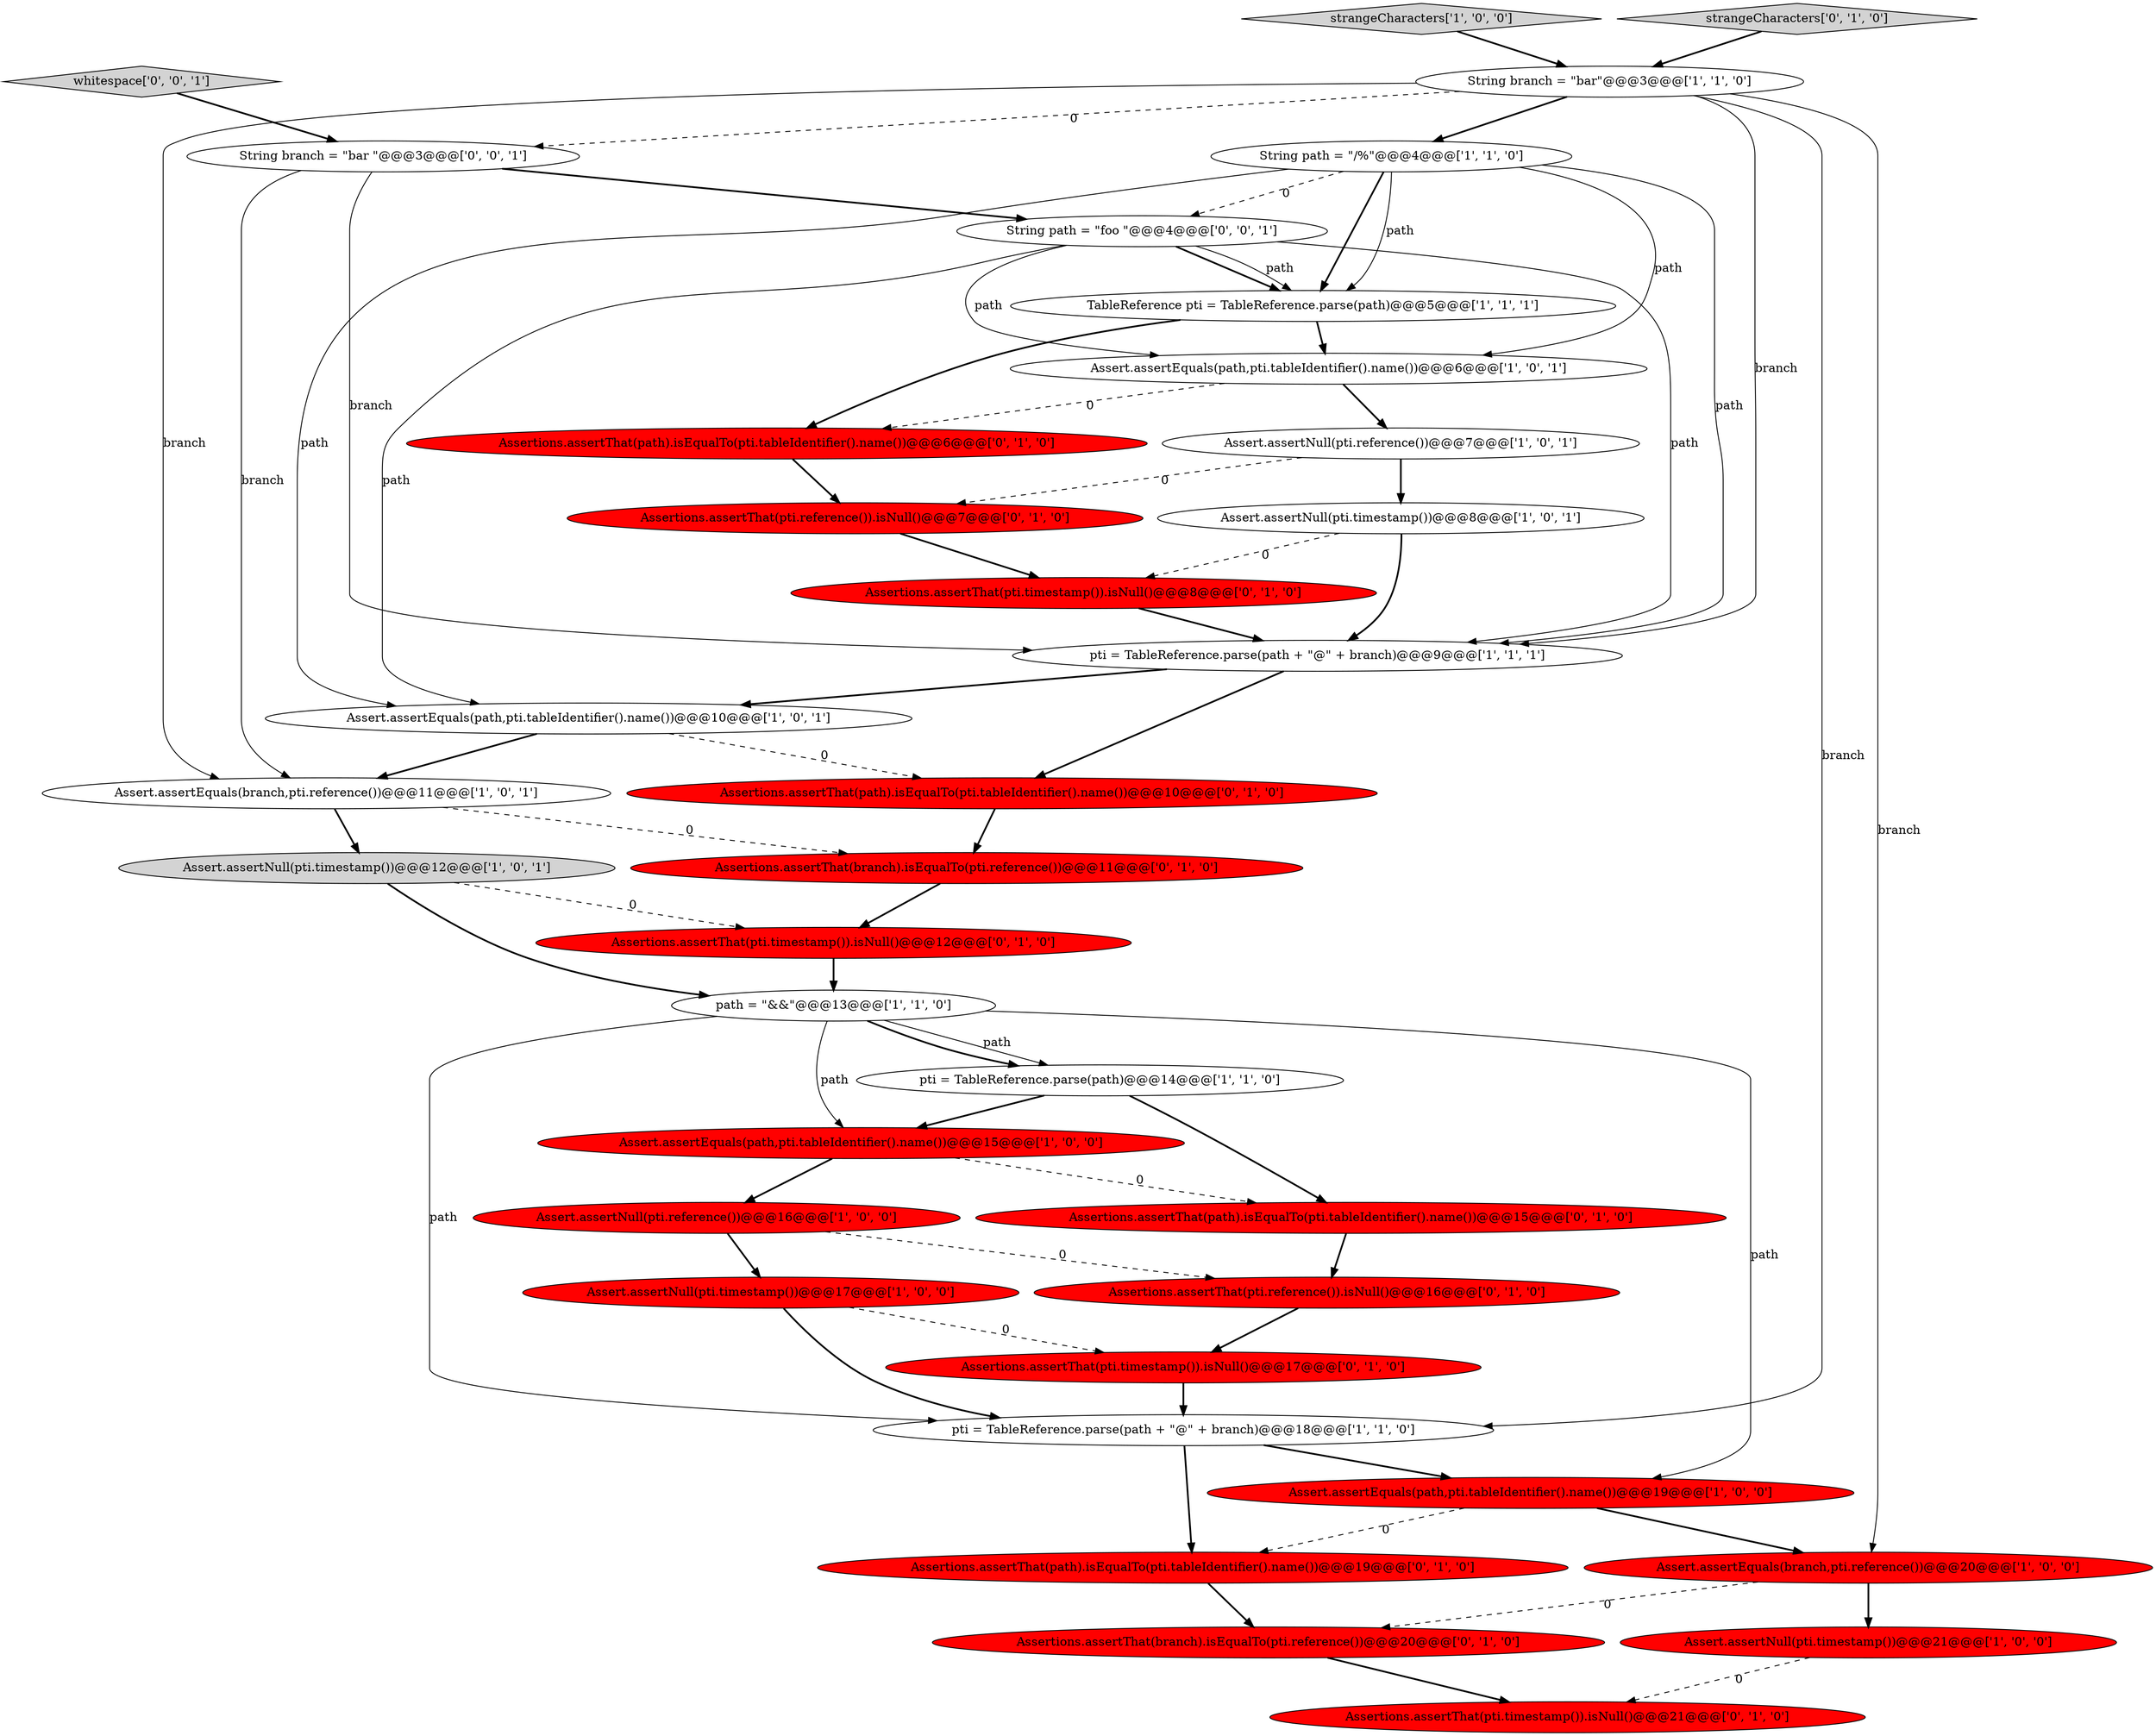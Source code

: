 digraph {
0 [style = filled, label = "Assert.assertNull(pti.reference())@@@7@@@['1', '0', '1']", fillcolor = white, shape = ellipse image = "AAA0AAABBB1BBB"];
10 [style = filled, label = "Assert.assertNull(pti.reference())@@@16@@@['1', '0', '0']", fillcolor = red, shape = ellipse image = "AAA1AAABBB1BBB"];
2 [style = filled, label = "Assert.assertEquals(branch,pti.reference())@@@20@@@['1', '0', '0']", fillcolor = red, shape = ellipse image = "AAA1AAABBB1BBB"];
29 [style = filled, label = "Assertions.assertThat(branch).isEqualTo(pti.reference())@@@20@@@['0', '1', '0']", fillcolor = red, shape = ellipse image = "AAA1AAABBB2BBB"];
17 [style = filled, label = "Assert.assertEquals(path,pti.tableIdentifier().name())@@@6@@@['1', '0', '1']", fillcolor = white, shape = ellipse image = "AAA0AAABBB1BBB"];
14 [style = filled, label = "pti = TableReference.parse(path + \"@\" + branch)@@@18@@@['1', '1', '0']", fillcolor = white, shape = ellipse image = "AAA0AAABBB1BBB"];
34 [style = filled, label = "String path = \"foo \"@@@4@@@['0', '0', '1']", fillcolor = white, shape = ellipse image = "AAA0AAABBB3BBB"];
9 [style = filled, label = "Assert.assertNull(pti.timestamp())@@@17@@@['1', '0', '0']", fillcolor = red, shape = ellipse image = "AAA1AAABBB1BBB"];
11 [style = filled, label = "Assert.assertEquals(branch,pti.reference())@@@11@@@['1', '0', '1']", fillcolor = white, shape = ellipse image = "AAA0AAABBB1BBB"];
33 [style = filled, label = "whitespace['0', '0', '1']", fillcolor = lightgray, shape = diamond image = "AAA0AAABBB3BBB"];
4 [style = filled, label = "path = \"&&\"@@@13@@@['1', '1', '0']", fillcolor = white, shape = ellipse image = "AAA0AAABBB1BBB"];
31 [style = filled, label = "Assertions.assertThat(pti.timestamp()).isNull()@@@12@@@['0', '1', '0']", fillcolor = red, shape = ellipse image = "AAA1AAABBB2BBB"];
24 [style = filled, label = "Assertions.assertThat(pti.reference()).isNull()@@@7@@@['0', '1', '0']", fillcolor = red, shape = ellipse image = "AAA1AAABBB2BBB"];
27 [style = filled, label = "Assertions.assertThat(pti.timestamp()).isNull()@@@21@@@['0', '1', '0']", fillcolor = red, shape = ellipse image = "AAA1AAABBB2BBB"];
7 [style = filled, label = "Assert.assertNull(pti.timestamp())@@@12@@@['1', '0', '1']", fillcolor = lightgray, shape = ellipse image = "AAA0AAABBB1BBB"];
16 [style = filled, label = "pti = TableReference.parse(path + \"@\" + branch)@@@9@@@['1', '1', '1']", fillcolor = white, shape = ellipse image = "AAA0AAABBB1BBB"];
28 [style = filled, label = "Assertions.assertThat(path).isEqualTo(pti.tableIdentifier().name())@@@19@@@['0', '1', '0']", fillcolor = red, shape = ellipse image = "AAA1AAABBB2BBB"];
13 [style = filled, label = "String path = \"/%\"@@@4@@@['1', '1', '0']", fillcolor = white, shape = ellipse image = "AAA0AAABBB1BBB"];
21 [style = filled, label = "Assertions.assertThat(path).isEqualTo(pti.tableIdentifier().name())@@@15@@@['0', '1', '0']", fillcolor = red, shape = ellipse image = "AAA1AAABBB2BBB"];
23 [style = filled, label = "Assertions.assertThat(pti.timestamp()).isNull()@@@8@@@['0', '1', '0']", fillcolor = red, shape = ellipse image = "AAA1AAABBB2BBB"];
8 [style = filled, label = "TableReference pti = TableReference.parse(path)@@@5@@@['1', '1', '1']", fillcolor = white, shape = ellipse image = "AAA0AAABBB1BBB"];
35 [style = filled, label = "String branch = \"bar \"@@@3@@@['0', '0', '1']", fillcolor = white, shape = ellipse image = "AAA0AAABBB3BBB"];
1 [style = filled, label = "Assert.assertEquals(path,pti.tableIdentifier().name())@@@19@@@['1', '0', '0']", fillcolor = red, shape = ellipse image = "AAA1AAABBB1BBB"];
15 [style = filled, label = "Assert.assertNull(pti.timestamp())@@@21@@@['1', '0', '0']", fillcolor = red, shape = ellipse image = "AAA1AAABBB1BBB"];
26 [style = filled, label = "Assertions.assertThat(path).isEqualTo(pti.tableIdentifier().name())@@@6@@@['0', '1', '0']", fillcolor = red, shape = ellipse image = "AAA1AAABBB2BBB"];
3 [style = filled, label = "Assert.assertEquals(path,pti.tableIdentifier().name())@@@10@@@['1', '0', '1']", fillcolor = white, shape = ellipse image = "AAA0AAABBB1BBB"];
19 [style = filled, label = "String branch = \"bar\"@@@3@@@['1', '1', '0']", fillcolor = white, shape = ellipse image = "AAA0AAABBB1BBB"];
20 [style = filled, label = "Assertions.assertThat(branch).isEqualTo(pti.reference())@@@11@@@['0', '1', '0']", fillcolor = red, shape = ellipse image = "AAA1AAABBB2BBB"];
12 [style = filled, label = "pti = TableReference.parse(path)@@@14@@@['1', '1', '0']", fillcolor = white, shape = ellipse image = "AAA0AAABBB1BBB"];
22 [style = filled, label = "Assertions.assertThat(pti.timestamp()).isNull()@@@17@@@['0', '1', '0']", fillcolor = red, shape = ellipse image = "AAA1AAABBB2BBB"];
18 [style = filled, label = "Assert.assertNull(pti.timestamp())@@@8@@@['1', '0', '1']", fillcolor = white, shape = ellipse image = "AAA0AAABBB1BBB"];
25 [style = filled, label = "Assertions.assertThat(pti.reference()).isNull()@@@16@@@['0', '1', '0']", fillcolor = red, shape = ellipse image = "AAA1AAABBB2BBB"];
5 [style = filled, label = "strangeCharacters['1', '0', '0']", fillcolor = lightgray, shape = diamond image = "AAA0AAABBB1BBB"];
6 [style = filled, label = "Assert.assertEquals(path,pti.tableIdentifier().name())@@@15@@@['1', '0', '0']", fillcolor = red, shape = ellipse image = "AAA1AAABBB1BBB"];
30 [style = filled, label = "strangeCharacters['0', '1', '0']", fillcolor = lightgray, shape = diamond image = "AAA0AAABBB2BBB"];
32 [style = filled, label = "Assertions.assertThat(path).isEqualTo(pti.tableIdentifier().name())@@@10@@@['0', '1', '0']", fillcolor = red, shape = ellipse image = "AAA1AAABBB2BBB"];
16->3 [style = bold, label=""];
28->29 [style = bold, label=""];
34->3 [style = solid, label="path"];
6->21 [style = dashed, label="0"];
23->16 [style = bold, label=""];
33->35 [style = bold, label=""];
11->20 [style = dashed, label="0"];
7->31 [style = dashed, label="0"];
25->22 [style = bold, label=""];
12->21 [style = bold, label=""];
3->11 [style = bold, label=""];
31->4 [style = bold, label=""];
14->28 [style = bold, label=""];
16->32 [style = bold, label=""];
20->31 [style = bold, label=""];
9->22 [style = dashed, label="0"];
4->6 [style = solid, label="path"];
7->4 [style = bold, label=""];
21->25 [style = bold, label=""];
34->8 [style = bold, label=""];
19->2 [style = solid, label="branch"];
1->28 [style = dashed, label="0"];
26->24 [style = bold, label=""];
12->6 [style = bold, label=""];
24->23 [style = bold, label=""];
4->12 [style = solid, label="path"];
13->8 [style = solid, label="path"];
14->1 [style = bold, label=""];
19->11 [style = solid, label="branch"];
13->17 [style = solid, label="path"];
8->17 [style = bold, label=""];
5->19 [style = bold, label=""];
29->27 [style = bold, label=""];
30->19 [style = bold, label=""];
17->0 [style = bold, label=""];
34->16 [style = solid, label="path"];
19->13 [style = bold, label=""];
18->23 [style = dashed, label="0"];
34->8 [style = solid, label="path"];
2->29 [style = dashed, label="0"];
6->10 [style = bold, label=""];
2->15 [style = bold, label=""];
19->14 [style = solid, label="branch"];
4->1 [style = solid, label="path"];
9->14 [style = bold, label=""];
35->11 [style = solid, label="branch"];
4->12 [style = bold, label=""];
0->24 [style = dashed, label="0"];
19->16 [style = solid, label="branch"];
0->18 [style = bold, label=""];
13->16 [style = solid, label="path"];
17->26 [style = dashed, label="0"];
10->9 [style = bold, label=""];
1->2 [style = bold, label=""];
34->17 [style = solid, label="path"];
15->27 [style = dashed, label="0"];
3->32 [style = dashed, label="0"];
19->35 [style = dashed, label="0"];
13->8 [style = bold, label=""];
22->14 [style = bold, label=""];
35->34 [style = bold, label=""];
13->3 [style = solid, label="path"];
13->34 [style = dashed, label="0"];
32->20 [style = bold, label=""];
10->25 [style = dashed, label="0"];
35->16 [style = solid, label="branch"];
11->7 [style = bold, label=""];
4->14 [style = solid, label="path"];
8->26 [style = bold, label=""];
18->16 [style = bold, label=""];
}
